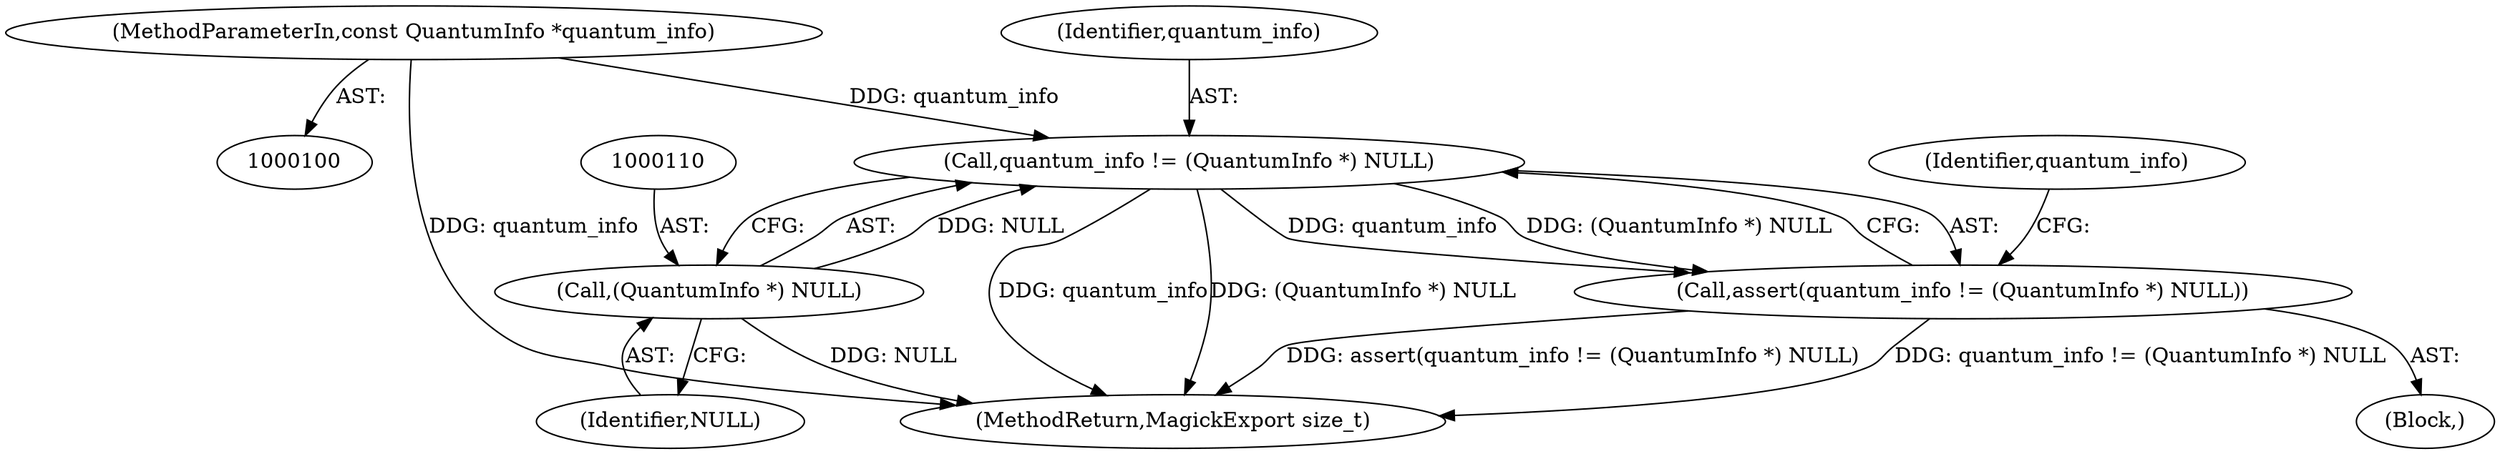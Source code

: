digraph "0_ImageMagick_c4e63ad30bc42da691f2b5f82a24516dd6b4dc70@pointer" {
"1000107" [label="(Call,quantum_info != (QuantumInfo *) NULL)"];
"1000102" [label="(MethodParameterIn,const QuantumInfo *quantum_info)"];
"1000109" [label="(Call,(QuantumInfo *) NULL)"];
"1000106" [label="(Call,assert(quantum_info != (QuantumInfo *) NULL))"];
"1000108" [label="(Identifier,quantum_info)"];
"1000115" [label="(Identifier,quantum_info)"];
"1000104" [label="(Block,)"];
"1000109" [label="(Call,(QuantumInfo *) NULL)"];
"1000102" [label="(MethodParameterIn,const QuantumInfo *quantum_info)"];
"1000209" [label="(MethodReturn,MagickExport size_t)"];
"1000111" [label="(Identifier,NULL)"];
"1000107" [label="(Call,quantum_info != (QuantumInfo *) NULL)"];
"1000106" [label="(Call,assert(quantum_info != (QuantumInfo *) NULL))"];
"1000107" -> "1000106"  [label="AST: "];
"1000107" -> "1000109"  [label="CFG: "];
"1000108" -> "1000107"  [label="AST: "];
"1000109" -> "1000107"  [label="AST: "];
"1000106" -> "1000107"  [label="CFG: "];
"1000107" -> "1000209"  [label="DDG: quantum_info"];
"1000107" -> "1000209"  [label="DDG: (QuantumInfo *) NULL"];
"1000107" -> "1000106"  [label="DDG: quantum_info"];
"1000107" -> "1000106"  [label="DDG: (QuantumInfo *) NULL"];
"1000102" -> "1000107"  [label="DDG: quantum_info"];
"1000109" -> "1000107"  [label="DDG: NULL"];
"1000102" -> "1000100"  [label="AST: "];
"1000102" -> "1000209"  [label="DDG: quantum_info"];
"1000109" -> "1000111"  [label="CFG: "];
"1000110" -> "1000109"  [label="AST: "];
"1000111" -> "1000109"  [label="AST: "];
"1000109" -> "1000209"  [label="DDG: NULL"];
"1000106" -> "1000104"  [label="AST: "];
"1000115" -> "1000106"  [label="CFG: "];
"1000106" -> "1000209"  [label="DDG: quantum_info != (QuantumInfo *) NULL"];
"1000106" -> "1000209"  [label="DDG: assert(quantum_info != (QuantumInfo *) NULL)"];
}
